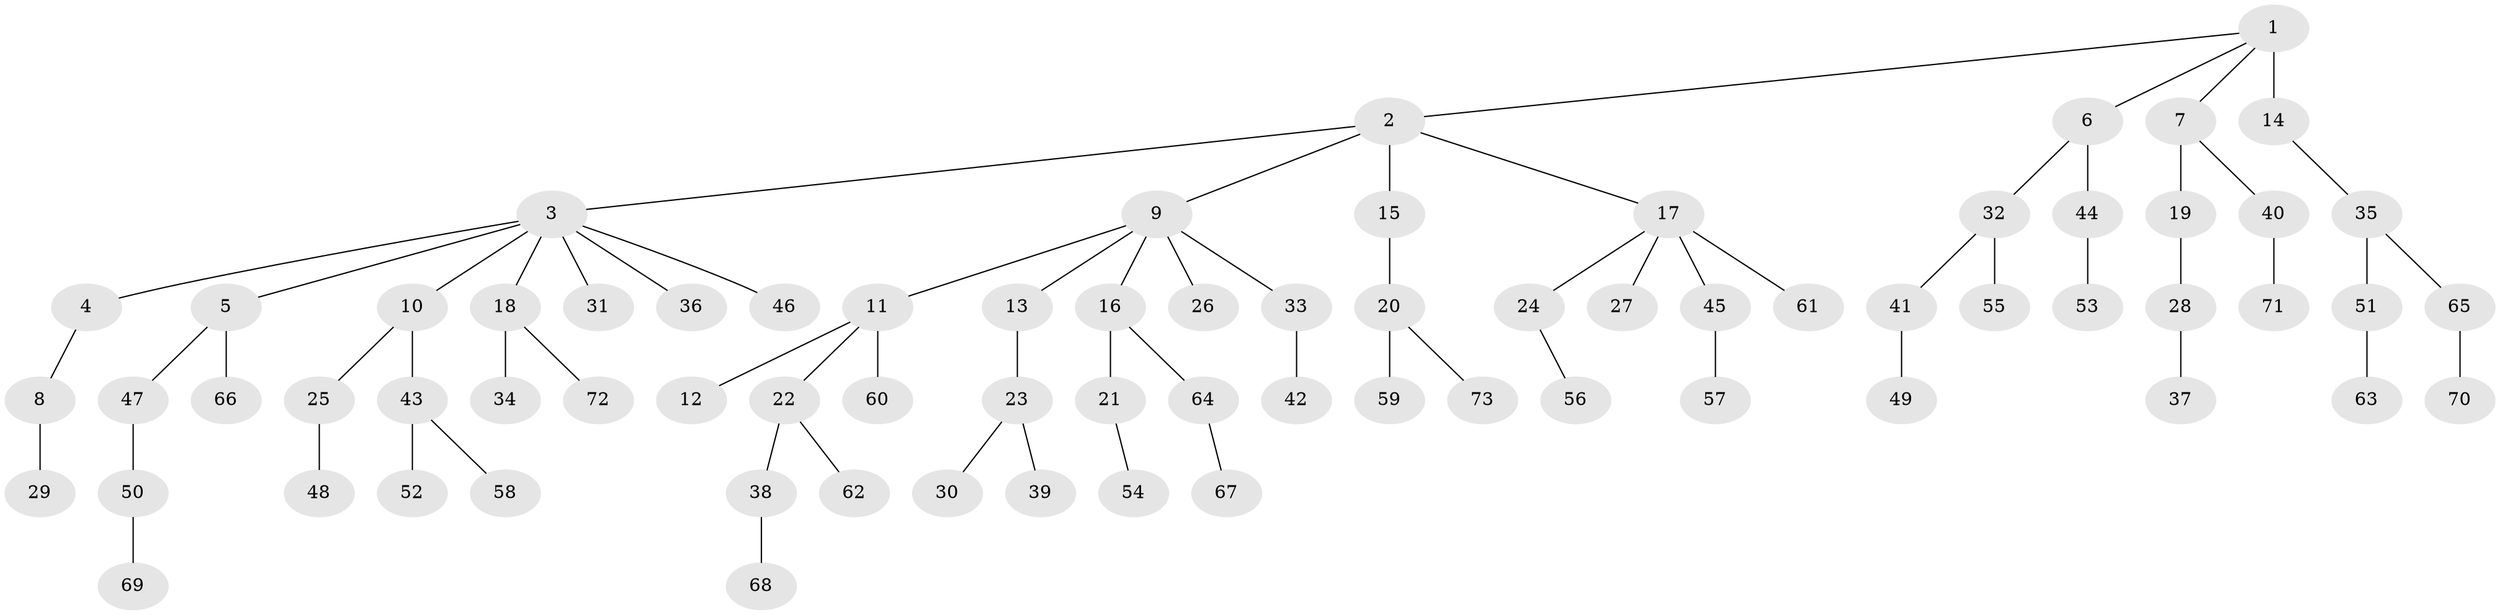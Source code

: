 // original degree distribution, {4: 0.07534246575342465, 6: 0.0273972602739726, 9: 0.00684931506849315, 3: 0.13013698630136986, 2: 0.21232876712328766, 7: 0.00684931506849315, 5: 0.0136986301369863, 1: 0.5273972602739726}
// Generated by graph-tools (version 1.1) at 2025/51/03/04/25 22:51:41]
// undirected, 73 vertices, 72 edges
graph export_dot {
  node [color=gray90,style=filled];
  1;
  2;
  3;
  4;
  5;
  6;
  7;
  8;
  9;
  10;
  11;
  12;
  13;
  14;
  15;
  16;
  17;
  18;
  19;
  20;
  21;
  22;
  23;
  24;
  25;
  26;
  27;
  28;
  29;
  30;
  31;
  32;
  33;
  34;
  35;
  36;
  37;
  38;
  39;
  40;
  41;
  42;
  43;
  44;
  45;
  46;
  47;
  48;
  49;
  50;
  51;
  52;
  53;
  54;
  55;
  56;
  57;
  58;
  59;
  60;
  61;
  62;
  63;
  64;
  65;
  66;
  67;
  68;
  69;
  70;
  71;
  72;
  73;
  1 -- 2 [weight=1.0];
  1 -- 6 [weight=1.0];
  1 -- 7 [weight=1.0];
  1 -- 14 [weight=4.0];
  2 -- 3 [weight=1.0];
  2 -- 9 [weight=1.0];
  2 -- 15 [weight=1.0];
  2 -- 17 [weight=1.0];
  3 -- 4 [weight=1.0];
  3 -- 5 [weight=1.0];
  3 -- 10 [weight=1.0];
  3 -- 18 [weight=1.0];
  3 -- 31 [weight=1.0];
  3 -- 36 [weight=1.0];
  3 -- 46 [weight=1.0];
  4 -- 8 [weight=1.0];
  5 -- 47 [weight=1.0];
  5 -- 66 [weight=1.0];
  6 -- 32 [weight=1.0];
  6 -- 44 [weight=1.0];
  7 -- 19 [weight=2.0];
  7 -- 40 [weight=1.0];
  8 -- 29 [weight=1.0];
  9 -- 11 [weight=1.0];
  9 -- 13 [weight=1.0];
  9 -- 16 [weight=1.0];
  9 -- 26 [weight=1.0];
  9 -- 33 [weight=1.0];
  10 -- 25 [weight=1.0];
  10 -- 43 [weight=1.0];
  11 -- 12 [weight=1.0];
  11 -- 22 [weight=1.0];
  11 -- 60 [weight=1.0];
  13 -- 23 [weight=1.0];
  14 -- 35 [weight=1.0];
  15 -- 20 [weight=1.0];
  16 -- 21 [weight=1.0];
  16 -- 64 [weight=1.0];
  17 -- 24 [weight=1.0];
  17 -- 27 [weight=1.0];
  17 -- 45 [weight=1.0];
  17 -- 61 [weight=2.0];
  18 -- 34 [weight=1.0];
  18 -- 72 [weight=1.0];
  19 -- 28 [weight=1.0];
  20 -- 59 [weight=3.0];
  20 -- 73 [weight=1.0];
  21 -- 54 [weight=1.0];
  22 -- 38 [weight=3.0];
  22 -- 62 [weight=1.0];
  23 -- 30 [weight=1.0];
  23 -- 39 [weight=1.0];
  24 -- 56 [weight=2.0];
  25 -- 48 [weight=1.0];
  28 -- 37 [weight=1.0];
  32 -- 41 [weight=1.0];
  32 -- 55 [weight=1.0];
  33 -- 42 [weight=2.0];
  35 -- 51 [weight=1.0];
  35 -- 65 [weight=1.0];
  38 -- 68 [weight=1.0];
  40 -- 71 [weight=2.0];
  41 -- 49 [weight=3.0];
  43 -- 52 [weight=1.0];
  43 -- 58 [weight=1.0];
  44 -- 53 [weight=1.0];
  45 -- 57 [weight=2.0];
  47 -- 50 [weight=1.0];
  50 -- 69 [weight=1.0];
  51 -- 63 [weight=2.0];
  64 -- 67 [weight=1.0];
  65 -- 70 [weight=1.0];
}
